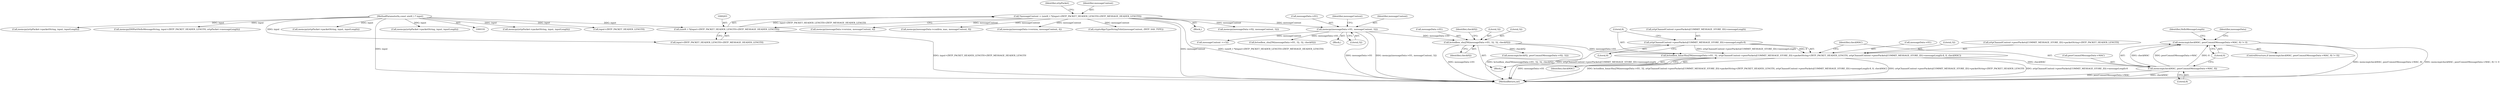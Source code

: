 digraph "0_bzrtp_bbb1e6e2f467ee4bd7b9a8c800e4f07343d7d99b@API" {
"1001035" [label="(Call,memcmp(checkMAC, peerCommitMessageData->MAC, 8) != 0)"];
"1001036" [label="(Call,memcmp(checkMAC, peerCommitMessageData->MAC, 8))"];
"1001009" [label="(Call,bctoolbox_hmacSha256(messageData->H1, 32, zrtpChannelContext->peerPackets[COMMIT_MESSAGE_STORE_ID]->packetString+ZRTP_PACKET_HEADER_LENGTH, zrtpChannelContext->peerPackets[COMMIT_MESSAGE_STORE_ID]->messageLength-8, 8, checkMAC))"];
"1000988" [label="(Call,bctoolbox_sha256(messageData->H1, 32, 32, checkH2))"];
"1000945" [label="(Call,memcpy(messageData->H1, messageContent, 32))"];
"1000200" [label="(Call,*messageContent = (uint8_t *)(input+ZRTP_PACKET_HEADER_LENGTH+ZRTP_MESSAGE_HEADER_LENGTH))"];
"1000202" [label="(Call,(uint8_t *)(input+ZRTP_PACKET_HEADER_LENGTH+ZRTP_MESSAGE_HEADER_LENGTH))"];
"1000194" [label="(MethodParameterIn,const uint8_t * input)"];
"1001023" [label="(Call,zrtpChannelContext->peerPackets[COMMIT_MESSAGE_STORE_ID]->messageLength-8)"];
"1000994" [label="(Identifier,checkH2)"];
"1001037" [label="(Identifier,checkMAC)"];
"1001010" [label="(Call,messageData->H1)"];
"1001041" [label="(Literal,8)"];
"1000211" [label="(Identifier,zrtpPacket)"];
"1001033" [label="(Identifier,checkMAC)"];
"1000200" [label="(Call,*messageContent = (uint8_t *)(input+ZRTP_PACKET_HEADER_LENGTH+ZRTP_MESSAGE_HEADER_LENGTH))"];
"1000945" [label="(Call,memcpy(messageData->H1, messageContent, 32))"];
"1001042" [label="(Literal,0)"];
"1001013" [label="(Literal,32)"];
"1000946" [label="(Call,messageData->H1)"];
"1000202" [label="(Call,(uint8_t *)(input+ZRTP_PACKET_HEADER_LENGTH+ZRTP_MESSAGE_HEADER_LENGTH))"];
"1001052" [label="(Identifier,HelloMessageLength)"];
"1001035" [label="(Call,memcmp(checkMAC, peerCommitMessageData->MAC, 8) != 0)"];
"1001038" [label="(Call,peerCommitMessageData->MAC)"];
"1000891" [label="(Call,memcpy(zrtpPacket->packetString, input, inputLength))"];
"1001080" [label="(Call,input+ZRTP_PACKET_HEADER_LENGTH)"];
"1001032" [label="(Literal,8)"];
"1000960" [label="(Block,)"];
"1000988" [label="(Call,bctoolbox_sha256(messageData->H1, 32, 32, checkH2))"];
"1000952" [label="(Identifier,messageContent)"];
"1000201" [label="(Identifier,messageContent)"];
"1000951" [label="(Call,messageContent +=32)"];
"1000224" [label="(Call,memcpy(messageData->version, messageContent, 4))"];
"1000949" [label="(Identifier,messageContent)"];
"1001153" [label="(Call,bctoolbox_sha256(messageData->H1, 32, 32, checkH2))"];
"1001031" [label="(Literal,8)"];
"1001009" [label="(Call,bctoolbox_hmacSha256(messageData->H1, 32, zrtpChannelContext->peerPackets[COMMIT_MESSAGE_STORE_ID]->packetString+ZRTP_PACKET_HEADER_LENGTH, zrtpChannelContext->peerPackets[COMMIT_MESSAGE_STORE_ID]->messageLength-8, 8, checkMAC))"];
"1000989" [label="(Call,messageData->H1)"];
"1000998" [label="(Identifier,checkH2)"];
"1000588" [label="(Call,memcpy(zrtpPacket->packetString, input, inputLength))"];
"1001014" [label="(Call,zrtpChannelContext->peerPackets[COMMIT_MESSAGE_STORE_ID]->packetString+ZRTP_PACKET_HEADER_LENGTH)"];
"1000992" [label="(Literal,32)"];
"1000900" [label="(Block,)"];
"1001078" [label="(Call,memcpy(DHPartHelloMessageString, input+ZRTP_PACKET_HEADER_LENGTH, zrtpPacket->messageLength))"];
"1000993" [label="(Literal,32)"];
"1000997" [label="(Call,memcmp(checkH2, peerCommitMessageData->H2, 32))"];
"1001034" [label="(ControlStructure,if (memcmp(checkMAC, peerCommitMessageData->MAC, 8) != 0))"];
"1001379" [label="(Call,memcpy(messageData->confirm_mac, messageContent, 8))"];
"1001036" [label="(Call,memcmp(checkMAC, peerCommitMessageData->MAC, 8))"];
"1001023" [label="(Call,zrtpChannelContext->peerPackets[COMMIT_MESSAGE_STORE_ID]->messageLength-8)"];
"1001941" [label="(Call,memcpy(messageData->version, messageContent, 4))"];
"1000812" [label="(Call,cryptoAlgoTypeStringToInt(messageContent, ZRTP_SAS_TYPE))"];
"1000204" [label="(Call,input+ZRTP_PACKET_HEADER_LENGTH+ZRTP_MESSAGE_HEADER_LENGTH)"];
"1001024" [label="(Call,zrtpChannelContext->peerPackets[COMMIT_MESSAGE_STORE_ID]->messageLength)"];
"1001045" [label="(Identifier,messageData)"];
"1000950" [label="(Literal,32)"];
"1001915" [label="(Call,memcpy(zrtpPacket->packetString, input, inputLength))"];
"1001966" [label="(MethodReturn,int)"];
"1000197" [label="(Block,)"];
"1000624" [label="(Call,memcpy(messageData->H2, messageContent, 32))"];
"1001285" [label="(Call,memcpy(zrtpPacket->packetString, input, inputLength))"];
"1000194" [label="(MethodParameterIn,const uint8_t * input)"];
"1001035" -> "1001034"  [label="AST: "];
"1001035" -> "1001042"  [label="CFG: "];
"1001036" -> "1001035"  [label="AST: "];
"1001042" -> "1001035"  [label="AST: "];
"1001045" -> "1001035"  [label="CFG: "];
"1001052" -> "1001035"  [label="CFG: "];
"1001035" -> "1001966"  [label="DDG: memcmp(checkMAC, peerCommitMessageData->MAC, 8)"];
"1001035" -> "1001966"  [label="DDG: memcmp(checkMAC, peerCommitMessageData->MAC, 8) != 0"];
"1001036" -> "1001035"  [label="DDG: checkMAC"];
"1001036" -> "1001035"  [label="DDG: peerCommitMessageData->MAC"];
"1001036" -> "1001035"  [label="DDG: 8"];
"1001036" -> "1001041"  [label="CFG: "];
"1001037" -> "1001036"  [label="AST: "];
"1001038" -> "1001036"  [label="AST: "];
"1001041" -> "1001036"  [label="AST: "];
"1001042" -> "1001036"  [label="CFG: "];
"1001036" -> "1001966"  [label="DDG: peerCommitMessageData->MAC"];
"1001036" -> "1001966"  [label="DDG: checkMAC"];
"1001009" -> "1001036"  [label="DDG: checkMAC"];
"1001009" -> "1000960"  [label="AST: "];
"1001009" -> "1001033"  [label="CFG: "];
"1001010" -> "1001009"  [label="AST: "];
"1001013" -> "1001009"  [label="AST: "];
"1001014" -> "1001009"  [label="AST: "];
"1001023" -> "1001009"  [label="AST: "];
"1001032" -> "1001009"  [label="AST: "];
"1001033" -> "1001009"  [label="AST: "];
"1001037" -> "1001009"  [label="CFG: "];
"1001009" -> "1001966"  [label="DDG: bctoolbox_hmacSha256(messageData->H1, 32, zrtpChannelContext->peerPackets[COMMIT_MESSAGE_STORE_ID]->packetString+ZRTP_PACKET_HEADER_LENGTH, zrtpChannelContext->peerPackets[COMMIT_MESSAGE_STORE_ID]->messageLength-8, 8, checkMAC)"];
"1001009" -> "1001966"  [label="DDG: zrtpChannelContext->peerPackets[COMMIT_MESSAGE_STORE_ID]->packetString+ZRTP_PACKET_HEADER_LENGTH"];
"1001009" -> "1001966"  [label="DDG: zrtpChannelContext->peerPackets[COMMIT_MESSAGE_STORE_ID]->messageLength-8"];
"1001009" -> "1001966"  [label="DDG: messageData->H1"];
"1000988" -> "1001009"  [label="DDG: messageData->H1"];
"1001023" -> "1001009"  [label="DDG: zrtpChannelContext->peerPackets[COMMIT_MESSAGE_STORE_ID]->messageLength"];
"1001023" -> "1001009"  [label="DDG: 8"];
"1000988" -> "1000960"  [label="AST: "];
"1000988" -> "1000994"  [label="CFG: "];
"1000989" -> "1000988"  [label="AST: "];
"1000992" -> "1000988"  [label="AST: "];
"1000993" -> "1000988"  [label="AST: "];
"1000994" -> "1000988"  [label="AST: "];
"1000998" -> "1000988"  [label="CFG: "];
"1000988" -> "1001966"  [label="DDG: bctoolbox_sha256(messageData->H1, 32, 32, checkH2)"];
"1000988" -> "1001966"  [label="DDG: messageData->H1"];
"1000945" -> "1000988"  [label="DDG: messageData->H1"];
"1000988" -> "1000997"  [label="DDG: checkH2"];
"1000945" -> "1000900"  [label="AST: "];
"1000945" -> "1000950"  [label="CFG: "];
"1000946" -> "1000945"  [label="AST: "];
"1000949" -> "1000945"  [label="AST: "];
"1000950" -> "1000945"  [label="AST: "];
"1000952" -> "1000945"  [label="CFG: "];
"1000945" -> "1001966"  [label="DDG: messageData->H1"];
"1000945" -> "1001966"  [label="DDG: memcpy(messageData->H1, messageContent, 32)"];
"1000200" -> "1000945"  [label="DDG: messageContent"];
"1000945" -> "1000951"  [label="DDG: messageContent"];
"1000945" -> "1001153"  [label="DDG: messageData->H1"];
"1000200" -> "1000197"  [label="AST: "];
"1000200" -> "1000202"  [label="CFG: "];
"1000201" -> "1000200"  [label="AST: "];
"1000202" -> "1000200"  [label="AST: "];
"1000211" -> "1000200"  [label="CFG: "];
"1000200" -> "1001966"  [label="DDG: messageContent"];
"1000200" -> "1001966"  [label="DDG: (uint8_t *)(input+ZRTP_PACKET_HEADER_LENGTH+ZRTP_MESSAGE_HEADER_LENGTH)"];
"1000202" -> "1000200"  [label="DDG: input+ZRTP_PACKET_HEADER_LENGTH+ZRTP_MESSAGE_HEADER_LENGTH"];
"1000200" -> "1000224"  [label="DDG: messageContent"];
"1000200" -> "1000624"  [label="DDG: messageContent"];
"1000200" -> "1000812"  [label="DDG: messageContent"];
"1000200" -> "1001379"  [label="DDG: messageContent"];
"1000200" -> "1001941"  [label="DDG: messageContent"];
"1000202" -> "1000204"  [label="CFG: "];
"1000203" -> "1000202"  [label="AST: "];
"1000204" -> "1000202"  [label="AST: "];
"1000202" -> "1001966"  [label="DDG: input+ZRTP_PACKET_HEADER_LENGTH+ZRTP_MESSAGE_HEADER_LENGTH"];
"1000194" -> "1000202"  [label="DDG: input"];
"1000194" -> "1000191"  [label="AST: "];
"1000194" -> "1001966"  [label="DDG: input"];
"1000194" -> "1000204"  [label="DDG: input"];
"1000194" -> "1000588"  [label="DDG: input"];
"1000194" -> "1000891"  [label="DDG: input"];
"1000194" -> "1001078"  [label="DDG: input"];
"1000194" -> "1001080"  [label="DDG: input"];
"1000194" -> "1001285"  [label="DDG: input"];
"1000194" -> "1001915"  [label="DDG: input"];
"1001023" -> "1001031"  [label="CFG: "];
"1001024" -> "1001023"  [label="AST: "];
"1001031" -> "1001023"  [label="AST: "];
"1001032" -> "1001023"  [label="CFG: "];
"1001023" -> "1001966"  [label="DDG: zrtpChannelContext->peerPackets[COMMIT_MESSAGE_STORE_ID]->messageLength"];
}
